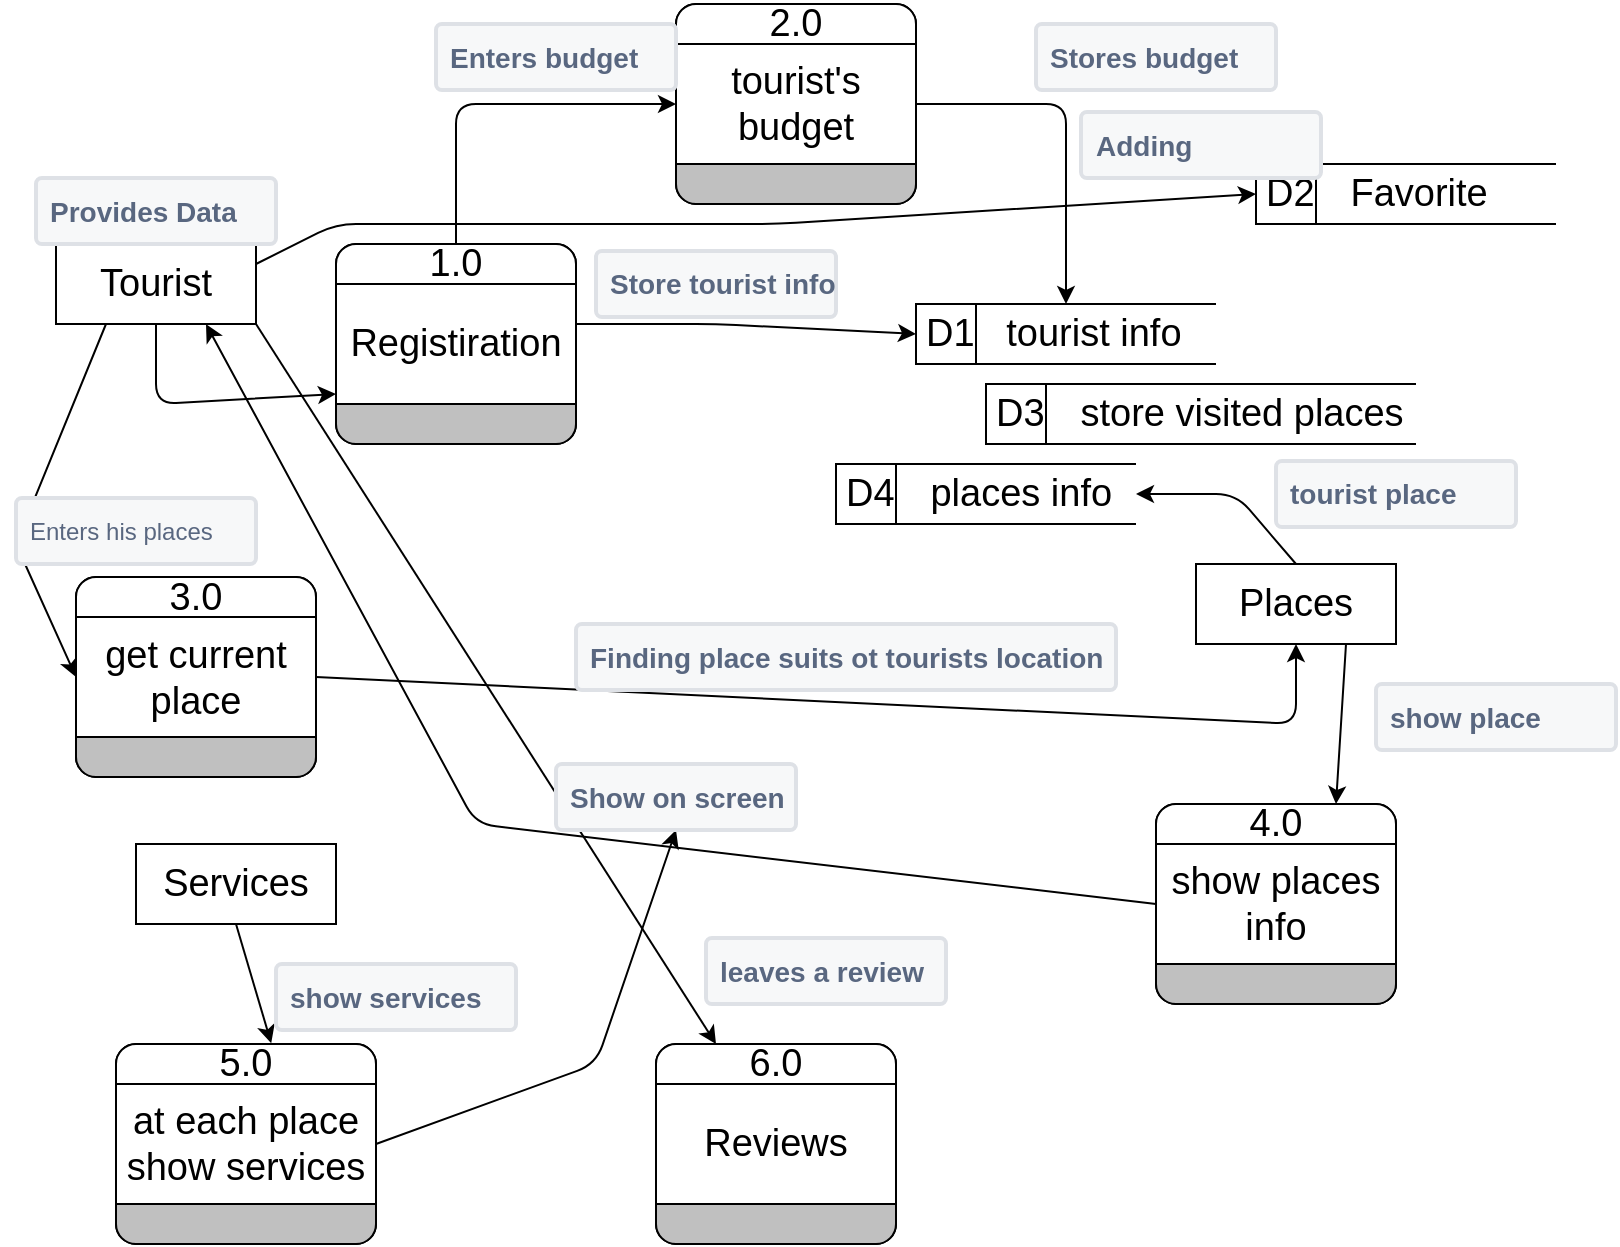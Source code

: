 <mxfile>
    <diagram id="e7diRsXDQvMqXQDA1NFz" name="Page-1">
        <mxGraphModel dx="822" dy="611" grid="1" gridSize="10" guides="1" tooltips="1" connect="1" arrows="1" fold="1" page="1" pageScale="1" pageWidth="850" pageHeight="1400" math="0" shadow="0">
            <root>
                <mxCell id="0"/>
                <mxCell id="1" parent="0"/>
                <mxCell id="33" style="edgeStyle=none;html=1;exitX=0.5;exitY=1;exitDx=0;exitDy=0;fontSize=19;entryX=0;entryY=0.75;entryDx=0;entryDy=0;" edge="1" parent="1" source="2" target="9">
                    <mxGeometry relative="1" as="geometry">
                        <mxPoint x="150" y="240" as="targetPoint"/>
                        <Array as="points">
                            <mxPoint x="150" y="240"/>
                        </Array>
                    </mxGeometry>
                </mxCell>
                <mxCell id="44" style="edgeStyle=none;html=1;exitX=0.25;exitY=1;exitDx=0;exitDy=0;entryX=0;entryY=0.5;entryDx=0;entryDy=0;fontSize=14;" edge="1" parent="1" source="2" target="5">
                    <mxGeometry relative="1" as="geometry">
                        <Array as="points">
                            <mxPoint x="80" y="310"/>
                        </Array>
                    </mxGeometry>
                </mxCell>
                <mxCell id="58" style="edgeStyle=none;html=1;exitX=1;exitY=1;exitDx=0;exitDy=0;entryX=0.25;entryY=0;entryDx=0;entryDy=0;fontSize=14;" edge="1" parent="1" source="2" target="27">
                    <mxGeometry relative="1" as="geometry"/>
                </mxCell>
                <mxCell id="60" style="edgeStyle=none;html=1;exitX=1;exitY=0.25;exitDx=0;exitDy=0;entryX=0;entryY=0.5;entryDx=0;entryDy=0;fontSize=14;" edge="1" parent="1" source="2" target="31">
                    <mxGeometry relative="1" as="geometry">
                        <Array as="points">
                            <mxPoint x="240" y="150"/>
                            <mxPoint x="460" y="150"/>
                        </Array>
                    </mxGeometry>
                </mxCell>
                <mxCell id="2" value="&lt;font style=&quot;font-size: 19px;&quot;&gt;Tourist&lt;/font&gt;" style="whiteSpace=wrap;html=1;align=center;" vertex="1" parent="1">
                    <mxGeometry x="100" y="160" width="100" height="40" as="geometry"/>
                </mxCell>
                <mxCell id="55" style="edgeStyle=none;html=1;exitX=0.5;exitY=1;exitDx=0;exitDy=0;entryX=0.597;entryY=-0.004;entryDx=0;entryDy=0;entryPerimeter=0;fontSize=14;" edge="1" parent="1" source="3" target="15">
                    <mxGeometry relative="1" as="geometry"/>
                </mxCell>
                <mxCell id="3" value="&lt;span style=&quot;font-size: 19px;&quot;&gt;Services&lt;/span&gt;" style="whiteSpace=wrap;html=1;align=center;" vertex="1" parent="1">
                    <mxGeometry x="140" y="460" width="100" height="40" as="geometry"/>
                </mxCell>
                <mxCell id="48" style="edgeStyle=none;html=1;exitX=0.5;exitY=0;exitDx=0;exitDy=0;entryX=1;entryY=0.5;entryDx=0;entryDy=0;fontSize=14;" edge="1" parent="1" source="4" target="14">
                    <mxGeometry relative="1" as="geometry">
                        <Array as="points">
                            <mxPoint x="690" y="285"/>
                        </Array>
                    </mxGeometry>
                </mxCell>
                <mxCell id="50" style="edgeStyle=none;html=1;exitX=0.75;exitY=1;exitDx=0;exitDy=0;entryX=0.75;entryY=0;entryDx=0;entryDy=0;fontSize=14;" edge="1" parent="1" source="4" target="23">
                    <mxGeometry relative="1" as="geometry"/>
                </mxCell>
                <mxCell id="4" value="&lt;span style=&quot;font-size: 19px;&quot;&gt;Places&lt;br&gt;&lt;/span&gt;" style="whiteSpace=wrap;html=1;align=center;" vertex="1" parent="1">
                    <mxGeometry x="670" y="320" width="100" height="40" as="geometry"/>
                </mxCell>
                <mxCell id="46" style="edgeStyle=none;html=1;exitX=1;exitY=0.5;exitDx=0;exitDy=0;fontSize=14;entryX=0.5;entryY=1;entryDx=0;entryDy=0;" edge="1" parent="1" source="5" target="4">
                    <mxGeometry relative="1" as="geometry">
                        <mxPoint x="720" y="380" as="targetPoint"/>
                        <Array as="points">
                            <mxPoint x="720" y="400"/>
                        </Array>
                    </mxGeometry>
                </mxCell>
                <mxCell id="5" value="" style="rounded=1;whiteSpace=wrap;html=1;container=1;collapsible=0;absoluteArcSize=1;arcSize=20;childLayout=stackLayout;horizontal=1;horizontalStack=0;resizeParent=1;resizeParentMax=0;resizeLast=0;fontSize=19;" vertex="1" parent="1">
                    <mxGeometry x="110" y="326.5" width="120" height="100" as="geometry"/>
                </mxCell>
                <mxCell id="6" value="3.0" style="whiteSpace=wrap;connectable=0;html=1;shape=mxgraph.basic.rect;size=10;rectStyle=rounded;bottomRightStyle=square;bottomLeftStyle=square;part=1;fontSize=19;" vertex="1" parent="5">
                    <mxGeometry width="120" height="20" as="geometry"/>
                </mxCell>
                <mxCell id="7" value="get current place" style="shape=mxgraph.bpmn.task;part=1;taskMarker=abstract;connectable=0;whiteSpace=wrap;html=1;fontSize=19;" vertex="1" parent="5">
                    <mxGeometry y="20" width="120" height="60" as="geometry"/>
                </mxCell>
                <mxCell id="8" value="" style="whiteSpace=wrap;connectable=0;html=1;shape=mxgraph.basic.rect;size=10;rectStyle=rounded;topRightStyle=square;topLeftStyle=square;fillColor=#C0C0C0;part=1;fontSize=19;" vertex="1" parent="5">
                    <mxGeometry y="80" width="120" height="20" as="geometry"/>
                </mxCell>
                <mxCell id="38" style="edgeStyle=none;html=1;entryX=0;entryY=0.5;entryDx=0;entryDy=0;fontSize=14;" edge="1" parent="1" target="13">
                    <mxGeometry relative="1" as="geometry">
                        <mxPoint x="360" y="200" as="sourcePoint"/>
                        <Array as="points">
                            <mxPoint x="430" y="200"/>
                        </Array>
                    </mxGeometry>
                </mxCell>
                <mxCell id="40" style="edgeStyle=none;html=1;exitX=0.5;exitY=0;exitDx=0;exitDy=0;fontSize=14;entryX=0;entryY=0.5;entryDx=0;entryDy=0;" edge="1" parent="1" source="9" target="19">
                    <mxGeometry relative="1" as="geometry">
                        <mxPoint x="330" y="70" as="targetPoint"/>
                        <Array as="points">
                            <mxPoint x="300" y="90"/>
                        </Array>
                    </mxGeometry>
                </mxCell>
                <mxCell id="9" value="" style="rounded=1;whiteSpace=wrap;html=1;container=1;collapsible=0;absoluteArcSize=1;arcSize=20;childLayout=stackLayout;horizontal=1;horizontalStack=0;resizeParent=1;resizeParentMax=0;resizeLast=0;fontSize=19;" vertex="1" parent="1">
                    <mxGeometry x="240" y="160" width="120" height="100" as="geometry"/>
                </mxCell>
                <mxCell id="10" value="1.0" style="whiteSpace=wrap;connectable=0;html=1;shape=mxgraph.basic.rect;size=10;rectStyle=rounded;bottomRightStyle=square;bottomLeftStyle=square;part=1;fontSize=19;" vertex="1" parent="9">
                    <mxGeometry width="120" height="20" as="geometry"/>
                </mxCell>
                <mxCell id="11" value="Registiration" style="shape=mxgraph.bpmn.task;part=1;taskMarker=abstract;connectable=0;whiteSpace=wrap;html=1;fontSize=19;" vertex="1" parent="9">
                    <mxGeometry y="20" width="120" height="60" as="geometry"/>
                </mxCell>
                <mxCell id="12" value="" style="whiteSpace=wrap;connectable=0;html=1;shape=mxgraph.basic.rect;size=10;rectStyle=rounded;topRightStyle=square;topLeftStyle=square;fillColor=#C0C0C0;part=1;fontSize=19;" vertex="1" parent="9">
                    <mxGeometry y="80" width="120" height="20" as="geometry"/>
                </mxCell>
                <mxCell id="13" value="D1&amp;nbsp; &amp;nbsp;tourist info" style="html=1;dashed=0;whitespace=wrap;shape=mxgraph.dfd.dataStoreID;align=left;spacingLeft=3;points=[[0,0],[0.5,0],[1,0],[0,0.5],[1,0.5],[0,1],[0.5,1],[1,1]];fontSize=19;" vertex="1" parent="1">
                    <mxGeometry x="530" y="190" width="150" height="30" as="geometry"/>
                </mxCell>
                <mxCell id="14" value="D4&lt;span style=&quot;white-space: pre;&quot;&gt;&#9;&lt;/span&gt;places info" style="html=1;dashed=0;whitespace=wrap;shape=mxgraph.dfd.dataStoreID;align=left;spacingLeft=3;points=[[0,0],[0.5,0],[1,0],[0,0.5],[1,0.5],[0,1],[0.5,1],[1,1]];fontSize=19;" vertex="1" parent="1">
                    <mxGeometry x="490" y="270" width="150" height="30" as="geometry"/>
                </mxCell>
                <mxCell id="57" style="edgeStyle=none;html=1;exitX=1;exitY=0.5;exitDx=0;exitDy=0;fontSize=14;entryX=0.5;entryY=1;entryDx=0;entryDy=0;" edge="1" parent="1" source="15" target="54">
                    <mxGeometry relative="1" as="geometry">
                        <mxPoint x="460" y="470" as="targetPoint"/>
                        <Array as="points">
                            <mxPoint x="370" y="570"/>
                        </Array>
                    </mxGeometry>
                </mxCell>
                <mxCell id="15" value="" style="rounded=1;whiteSpace=wrap;html=1;container=1;collapsible=0;absoluteArcSize=1;arcSize=20;childLayout=stackLayout;horizontal=1;horizontalStack=0;resizeParent=1;resizeParentMax=0;resizeLast=0;fontSize=19;" vertex="1" parent="1">
                    <mxGeometry x="130" y="560" width="130" height="100" as="geometry"/>
                </mxCell>
                <mxCell id="16" value="5.0" style="whiteSpace=wrap;connectable=0;html=1;shape=mxgraph.basic.rect;size=10;rectStyle=rounded;bottomRightStyle=square;bottomLeftStyle=square;part=1;fontSize=19;" vertex="1" parent="15">
                    <mxGeometry width="130" height="20" as="geometry"/>
                </mxCell>
                <mxCell id="17" value="at each place show services" style="shape=mxgraph.bpmn.task;part=1;taskMarker=abstract;connectable=0;whiteSpace=wrap;html=1;fontSize=19;" vertex="1" parent="15">
                    <mxGeometry y="20" width="130" height="60" as="geometry"/>
                </mxCell>
                <mxCell id="18" value="" style="whiteSpace=wrap;connectable=0;html=1;shape=mxgraph.basic.rect;size=10;rectStyle=rounded;topRightStyle=square;topLeftStyle=square;fillColor=#C0C0C0;part=1;fontSize=19;" vertex="1" parent="15">
                    <mxGeometry y="80" width="130" height="20" as="geometry"/>
                </mxCell>
                <mxCell id="42" style="edgeStyle=none;html=1;exitX=1;exitY=0.5;exitDx=0;exitDy=0;entryX=0.5;entryY=0;entryDx=0;entryDy=0;fontSize=14;" edge="1" parent="1" source="19" target="13">
                    <mxGeometry relative="1" as="geometry">
                        <Array as="points">
                            <mxPoint x="570" y="90"/>
                            <mxPoint x="605" y="90"/>
                        </Array>
                    </mxGeometry>
                </mxCell>
                <mxCell id="19" value="" style="rounded=1;whiteSpace=wrap;html=1;container=1;collapsible=0;absoluteArcSize=1;arcSize=20;childLayout=stackLayout;horizontal=1;horizontalStack=0;resizeParent=1;resizeParentMax=0;resizeLast=0;fontSize=19;" vertex="1" parent="1">
                    <mxGeometry x="410" y="40" width="120" height="100" as="geometry"/>
                </mxCell>
                <mxCell id="20" value="2.0" style="whiteSpace=wrap;connectable=0;html=1;shape=mxgraph.basic.rect;size=10;rectStyle=rounded;bottomRightStyle=square;bottomLeftStyle=square;part=1;fontSize=19;" vertex="1" parent="19">
                    <mxGeometry width="120" height="20" as="geometry"/>
                </mxCell>
                <mxCell id="21" value="tourist's budget" style="shape=mxgraph.bpmn.task;part=1;taskMarker=abstract;connectable=0;whiteSpace=wrap;html=1;fontSize=19;" vertex="1" parent="19">
                    <mxGeometry y="20" width="120" height="60" as="geometry"/>
                </mxCell>
                <mxCell id="22" value="" style="whiteSpace=wrap;connectable=0;html=1;shape=mxgraph.basic.rect;size=10;rectStyle=rounded;topRightStyle=square;topLeftStyle=square;fillColor=#C0C0C0;part=1;fontSize=19;" vertex="1" parent="19">
                    <mxGeometry y="80" width="120" height="20" as="geometry"/>
                </mxCell>
                <mxCell id="53" style="edgeStyle=none;html=1;exitX=0;exitY=0.5;exitDx=0;exitDy=0;fontSize=14;entryX=0.75;entryY=1;entryDx=0;entryDy=0;" edge="1" parent="1" source="23" target="2">
                    <mxGeometry relative="1" as="geometry">
                        <mxPoint x="410" y="320" as="targetPoint"/>
                        <Array as="points">
                            <mxPoint x="310" y="450"/>
                        </Array>
                    </mxGeometry>
                </mxCell>
                <mxCell id="23" value="" style="rounded=1;whiteSpace=wrap;html=1;container=1;collapsible=0;absoluteArcSize=1;arcSize=20;childLayout=stackLayout;horizontal=1;horizontalStack=0;resizeParent=1;resizeParentMax=0;resizeLast=0;fontSize=19;" vertex="1" parent="1">
                    <mxGeometry x="650" y="440" width="120" height="100" as="geometry"/>
                </mxCell>
                <mxCell id="24" value="4.0" style="whiteSpace=wrap;connectable=0;html=1;shape=mxgraph.basic.rect;size=10;rectStyle=rounded;bottomRightStyle=square;bottomLeftStyle=square;part=1;fontSize=19;" vertex="1" parent="23">
                    <mxGeometry width="120" height="20" as="geometry"/>
                </mxCell>
                <mxCell id="25" value="show places info" style="shape=mxgraph.bpmn.task;part=1;taskMarker=abstract;connectable=0;whiteSpace=wrap;html=1;fontSize=19;" vertex="1" parent="23">
                    <mxGeometry y="20" width="120" height="60" as="geometry"/>
                </mxCell>
                <mxCell id="26" value="" style="whiteSpace=wrap;connectable=0;html=1;shape=mxgraph.basic.rect;size=10;rectStyle=rounded;topRightStyle=square;topLeftStyle=square;fillColor=#C0C0C0;part=1;fontSize=19;" vertex="1" parent="23">
                    <mxGeometry y="80" width="120" height="20" as="geometry"/>
                </mxCell>
                <mxCell id="27" value="" style="rounded=1;whiteSpace=wrap;html=1;container=1;collapsible=0;absoluteArcSize=1;arcSize=20;childLayout=stackLayout;horizontal=1;horizontalStack=0;resizeParent=1;resizeParentMax=0;resizeLast=0;fontSize=19;" vertex="1" parent="1">
                    <mxGeometry x="400" y="560" width="120" height="100" as="geometry"/>
                </mxCell>
                <mxCell id="28" value="6.0" style="whiteSpace=wrap;connectable=0;html=1;shape=mxgraph.basic.rect;size=10;rectStyle=rounded;bottomRightStyle=square;bottomLeftStyle=square;part=1;fontSize=19;" vertex="1" parent="27">
                    <mxGeometry width="120" height="20" as="geometry"/>
                </mxCell>
                <mxCell id="29" value="Reviews" style="shape=mxgraph.bpmn.task;part=1;taskMarker=abstract;connectable=0;whiteSpace=wrap;html=1;fontSize=19;" vertex="1" parent="27">
                    <mxGeometry y="20" width="120" height="60" as="geometry"/>
                </mxCell>
                <mxCell id="30" value="" style="whiteSpace=wrap;connectable=0;html=1;shape=mxgraph.basic.rect;size=10;rectStyle=rounded;topRightStyle=square;topLeftStyle=square;fillColor=#C0C0C0;part=1;fontSize=19;" vertex="1" parent="27">
                    <mxGeometry y="80" width="120" height="20" as="geometry"/>
                </mxCell>
                <mxCell id="31" value="D2&lt;span style=&quot;white-space: pre;&quot;&gt;&#9;&lt;/span&gt;Favorite" style="html=1;dashed=0;whitespace=wrap;shape=mxgraph.dfd.dataStoreID;align=left;spacingLeft=3;points=[[0,0],[0.5,0],[1,0],[0,0.5],[1,0.5],[0,1],[0.5,1],[1,1]];fontSize=19;" vertex="1" parent="1">
                    <mxGeometry x="700" y="120" width="150" height="30" as="geometry"/>
                </mxCell>
                <mxCell id="32" value="D3&lt;span style=&quot;white-space: pre;&quot;&gt;&#9;&lt;/span&gt;store visited places" style="html=1;dashed=0;whitespace=wrap;shape=mxgraph.dfd.dataStoreID;align=left;spacingLeft=3;points=[[0,0],[0.5,0],[1,0],[0,0.5],[1,0.5],[0,1],[0.5,1],[1,1]];fontSize=19;" vertex="1" parent="1">
                    <mxGeometry x="565" y="230" width="215" height="30" as="geometry"/>
                </mxCell>
                <mxCell id="37" value="&lt;b&gt;&lt;font style=&quot;font-size: 14px;&quot;&gt;Provides Data&lt;/font&gt;&lt;/b&gt;" style="rounded=1;arcSize=9;fillColor=#F7F8F9;align=left;spacingLeft=5;strokeColor=#DEE1E6;html=1;strokeWidth=2;fontColor=#596780;fontSize=12" vertex="1" parent="1">
                    <mxGeometry x="90" y="127" width="120" height="33" as="geometry"/>
                </mxCell>
                <mxCell id="39" value="&lt;b&gt;&lt;font style=&quot;font-size: 14px;&quot;&gt;Store tourist info&lt;/font&gt;&lt;/b&gt;" style="rounded=1;arcSize=9;fillColor=#F7F8F9;align=left;spacingLeft=5;strokeColor=#DEE1E6;html=1;strokeWidth=2;fontColor=#596780;fontSize=12" vertex="1" parent="1">
                    <mxGeometry x="370" y="163.5" width="120" height="33" as="geometry"/>
                </mxCell>
                <mxCell id="41" value="&lt;span style=&quot;font-size: 14px;&quot;&gt;&lt;b&gt;Enters budget&lt;/b&gt;&lt;/span&gt;" style="rounded=1;arcSize=9;fillColor=#F7F8F9;align=left;spacingLeft=5;strokeColor=#DEE1E6;html=1;strokeWidth=2;fontColor=#596780;fontSize=12" vertex="1" parent="1">
                    <mxGeometry x="290" y="50" width="120" height="33" as="geometry"/>
                </mxCell>
                <mxCell id="43" value="&lt;span style=&quot;font-size: 14px;&quot;&gt;&lt;b&gt;Stores budget&lt;/b&gt;&lt;/span&gt;" style="rounded=1;arcSize=9;fillColor=#F7F8F9;align=left;spacingLeft=5;strokeColor=#DEE1E6;html=1;strokeWidth=2;fontColor=#596780;fontSize=12" vertex="1" parent="1">
                    <mxGeometry x="590" y="50" width="120" height="33" as="geometry"/>
                </mxCell>
                <mxCell id="45" value="Enters his places" style="rounded=1;arcSize=9;fillColor=#F7F8F9;align=left;spacingLeft=5;strokeColor=#DEE1E6;html=1;strokeWidth=2;fontColor=#596780;fontSize=12" vertex="1" parent="1">
                    <mxGeometry x="80" y="287" width="120" height="33" as="geometry"/>
                </mxCell>
                <mxCell id="47" value="&lt;span style=&quot;font-size: 14px;&quot;&gt;&lt;b&gt;Finding place suits ot tourists location&lt;/b&gt;&lt;/span&gt;" style="rounded=1;arcSize=9;fillColor=#F7F8F9;align=left;spacingLeft=5;strokeColor=#DEE1E6;html=1;strokeWidth=2;fontColor=#596780;fontSize=12" vertex="1" parent="1">
                    <mxGeometry x="360" y="350" width="270" height="33" as="geometry"/>
                </mxCell>
                <mxCell id="49" value="&lt;span style=&quot;font-size: 14px;&quot;&gt;&lt;b&gt;tourist place&amp;nbsp;&lt;/b&gt;&lt;/span&gt;" style="rounded=1;arcSize=9;fillColor=#F7F8F9;align=left;spacingLeft=5;strokeColor=#DEE1E6;html=1;strokeWidth=2;fontColor=#596780;fontSize=12" vertex="1" parent="1">
                    <mxGeometry x="710" y="268.5" width="120" height="33" as="geometry"/>
                </mxCell>
                <mxCell id="52" value="&lt;span style=&quot;font-size: 14px;&quot;&gt;&lt;b&gt;show place&lt;/b&gt;&lt;/span&gt;" style="rounded=1;arcSize=9;fillColor=#F7F8F9;align=left;spacingLeft=5;strokeColor=#DEE1E6;html=1;strokeWidth=2;fontColor=#596780;fontSize=12" vertex="1" parent="1">
                    <mxGeometry x="760" y="380" width="120" height="33" as="geometry"/>
                </mxCell>
                <mxCell id="54" value="&lt;span style=&quot;font-size: 14px;&quot;&gt;&lt;b&gt;Show on screen&lt;/b&gt;&lt;/span&gt;" style="rounded=1;arcSize=9;fillColor=#F7F8F9;align=left;spacingLeft=5;strokeColor=#DEE1E6;html=1;strokeWidth=2;fontColor=#596780;fontSize=12" vertex="1" parent="1">
                    <mxGeometry x="350" y="420" width="120" height="33" as="geometry"/>
                </mxCell>
                <mxCell id="56" value="&lt;span style=&quot;font-size: 14px;&quot;&gt;&lt;b&gt;show services&lt;/b&gt;&lt;/span&gt;" style="rounded=1;arcSize=9;fillColor=#F7F8F9;align=left;spacingLeft=5;strokeColor=#DEE1E6;html=1;strokeWidth=2;fontColor=#596780;fontSize=12" vertex="1" parent="1">
                    <mxGeometry x="210" y="520" width="120" height="33" as="geometry"/>
                </mxCell>
                <mxCell id="59" value="&lt;span style=&quot;font-size: 14px;&quot;&gt;&lt;b&gt;leaves a review&lt;/b&gt;&lt;/span&gt;" style="rounded=1;arcSize=9;fillColor=#F7F8F9;align=left;spacingLeft=5;strokeColor=#DEE1E6;html=1;strokeWidth=2;fontColor=#596780;fontSize=12" vertex="1" parent="1">
                    <mxGeometry x="425" y="507" width="120" height="33" as="geometry"/>
                </mxCell>
                <mxCell id="61" value="&lt;b&gt;&lt;font style=&quot;font-size: 14px;&quot;&gt;Adding&lt;/font&gt;&lt;/b&gt;" style="rounded=1;arcSize=9;fillColor=#F7F8F9;align=left;spacingLeft=5;strokeColor=#DEE1E6;html=1;strokeWidth=2;fontColor=#596780;fontSize=12" vertex="1" parent="1">
                    <mxGeometry x="612.5" y="94" width="120" height="33" as="geometry"/>
                </mxCell>
            </root>
        </mxGraphModel>
    </diagram>
</mxfile>